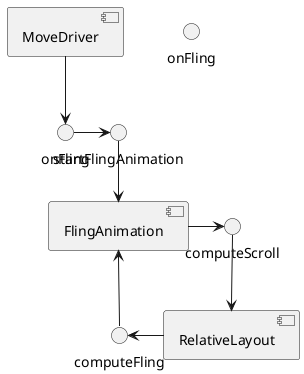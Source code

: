 @startuml
component "RelativeLayout" as host
component "MoveDriver" as driver
component "FlingAnimation" as animation
interface "onFling" as fling
interface "startFlingAnimation" as startFling
interface "computeScroll" as scroll
interface "computeFling" as compute

driver -down-> onFling
onFling -right-> startFling
startFling -down-> animation
animation -right-> scroll
scroll -down-> host
compute <-right- host
compute -up-> animation
@enduml